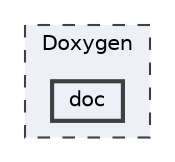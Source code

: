 digraph "Doxygen/doc"
{
 // LATEX_PDF_SIZE
  bgcolor="transparent";
  edge [fontname=Helvetica,fontsize=10,labelfontname=Helvetica,labelfontsize=10];
  node [fontname=Helvetica,fontsize=10,shape=box,height=0.2,width=0.4];
  compound=true
  subgraph clusterdir_259e909edcc2a13e7de4f63b981196bd {
    graph [ bgcolor="#edf0f7", pencolor="grey25", label="Doxygen", fontname=Helvetica,fontsize=10 style="filled,dashed", URL="dir_259e909edcc2a13e7de4f63b981196bd.html",tooltip=""]
  dir_609852853b50a0cc4861a277add88d04 [label="doc", fillcolor="#edf0f7", color="grey25", style="filled,bold", URL="dir_609852853b50a0cc4861a277add88d04.html",tooltip=""];
  }
}
